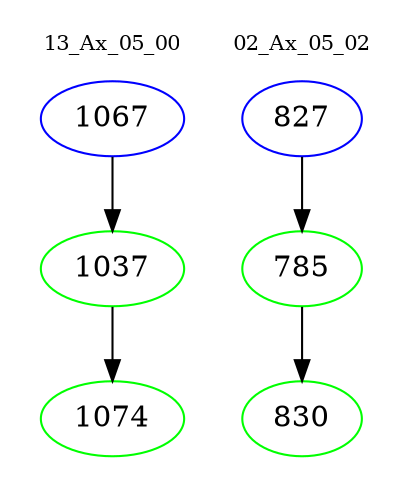 digraph{
subgraph cluster_0 {
color = white
label = "13_Ax_05_00";
fontsize=10;
T0_1067 [label="1067", color="blue"]
T0_1067 -> T0_1037 [color="black"]
T0_1037 [label="1037", color="green"]
T0_1037 -> T0_1074 [color="black"]
T0_1074 [label="1074", color="green"]
}
subgraph cluster_1 {
color = white
label = "02_Ax_05_02";
fontsize=10;
T1_827 [label="827", color="blue"]
T1_827 -> T1_785 [color="black"]
T1_785 [label="785", color="green"]
T1_785 -> T1_830 [color="black"]
T1_830 [label="830", color="green"]
}
}
